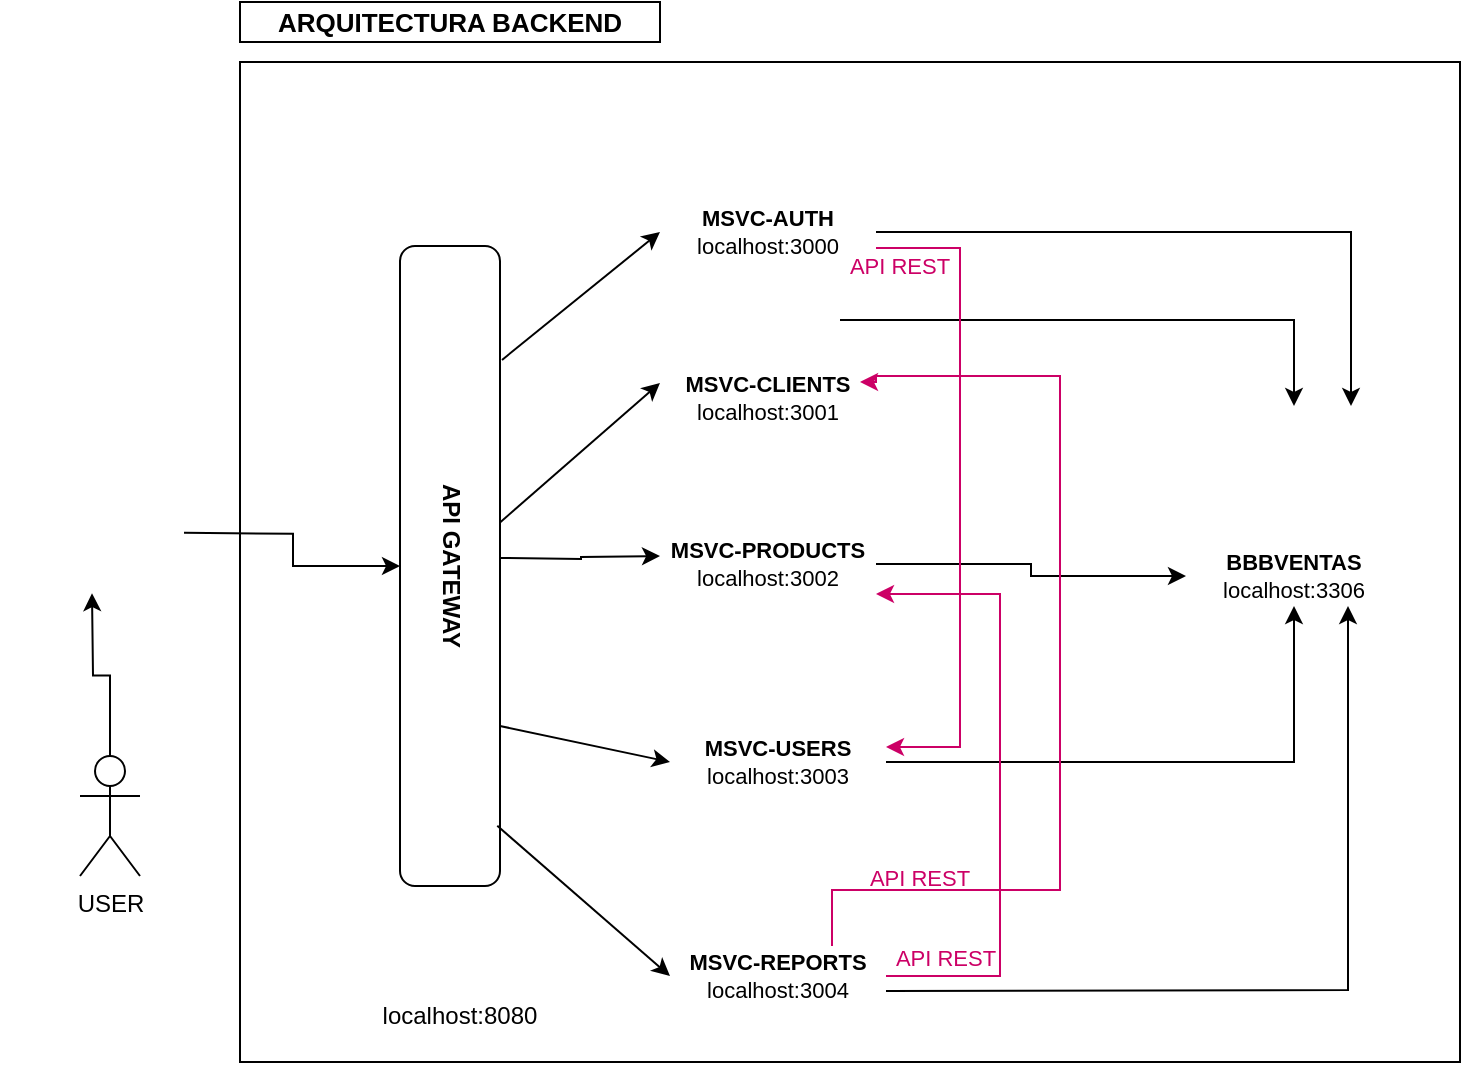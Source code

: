 <mxfile version="24.2.5" type="device">
  <diagram name="Página-1" id="1AcPv0p3frN0AQaaxFB1">
    <mxGraphModel dx="880" dy="524" grid="1" gridSize="10" guides="1" tooltips="1" connect="1" arrows="1" fold="1" page="1" pageScale="1" pageWidth="827" pageHeight="1169" math="0" shadow="0">
      <root>
        <mxCell id="0" />
        <mxCell id="1" parent="0" />
        <mxCell id="eFbo4K4t7LegAghHyoL2-27" value="" style="rounded=0;whiteSpace=wrap;html=1;" parent="1" vertex="1">
          <mxGeometry x="160" y="70" width="610" height="500" as="geometry" />
        </mxCell>
        <mxCell id="eFbo4K4t7LegAghHyoL2-19" value="" style="edgeStyle=orthogonalEdgeStyle;rounded=0;orthogonalLoop=1;jettySize=auto;html=1;" parent="1" source="eFbo4K4t7LegAghHyoL2-2" edge="1">
          <mxGeometry relative="1" as="geometry">
            <mxPoint x="86" y="335.59" as="targetPoint" />
          </mxGeometry>
        </mxCell>
        <mxCell id="eFbo4K4t7LegAghHyoL2-2" value="USER" style="shape=umlActor;verticalLabelPosition=bottom;verticalAlign=top;html=1;outlineConnect=0;" parent="1" vertex="1">
          <mxGeometry x="80" y="417" width="30" height="60" as="geometry" />
        </mxCell>
        <mxCell id="eFbo4K4t7LegAghHyoL2-21" value="" style="edgeStyle=orthogonalEdgeStyle;rounded=0;orthogonalLoop=1;jettySize=auto;html=1;" parent="1" edge="1">
          <mxGeometry relative="1" as="geometry">
            <mxPoint x="290" y="318" as="sourcePoint" />
            <mxPoint x="370" y="317" as="targetPoint" />
          </mxGeometry>
        </mxCell>
        <mxCell id="eFbo4K4t7LegAghHyoL2-6" value="API GATEWAY" style="rounded=1;whiteSpace=wrap;html=1;verticalAlign=middle;textDirection=vertical-lr;labelBackgroundColor=default;fontStyle=1" parent="1" vertex="1">
          <mxGeometry x="240" y="162" width="50" height="320" as="geometry" />
        </mxCell>
        <mxCell id="eFbo4K4t7LegAghHyoL2-7" value="localhost&lt;span style=&quot;background-color: initial;&quot;&gt;:8080&lt;/span&gt;" style="text;html=1;align=center;verticalAlign=middle;whiteSpace=wrap;rounded=0;" parent="1" vertex="1">
          <mxGeometry x="205" y="532" width="130" height="30" as="geometry" />
        </mxCell>
        <mxCell id="eFbo4K4t7LegAghHyoL2-24" style="edgeStyle=orthogonalEdgeStyle;rounded=0;orthogonalLoop=1;jettySize=auto;html=1;" parent="1" source="eFbo4K4t7LegAghHyoL2-9" target="eFbo4K4t7LegAghHyoL2-15" edge="1">
          <mxGeometry relative="1" as="geometry" />
        </mxCell>
        <mxCell id="eFbo4K4t7LegAghHyoL2-9" value="" style="shape=image;verticalLabelPosition=bottom;labelBackgroundColor=default;verticalAlign=top;aspect=fixed;imageAspect=0;image=https://pluralsight2.imgix.net/paths/images/nodejs-45adbe594d.png;" parent="1" vertex="1">
          <mxGeometry x="388" y="163" width="72" height="72" as="geometry" />
        </mxCell>
        <mxCell id="eFbo4K4t7LegAghHyoL2-10" value="MSVC-CLIENTS&lt;div&gt;&lt;span style=&quot;font-weight: normal;&quot;&gt;localhost:3001&lt;/span&gt;&lt;/div&gt;" style="text;html=1;align=center;verticalAlign=middle;whiteSpace=wrap;rounded=0;fontStyle=1;fontSize=11;" parent="1" vertex="1">
          <mxGeometry x="370" y="223" width="108" height="30" as="geometry" />
        </mxCell>
        <mxCell id="eFbo4K4t7LegAghHyoL2-11" value="" style="shape=image;verticalLabelPosition=bottom;labelBackgroundColor=default;verticalAlign=top;aspect=fixed;imageAspect=0;image=https://pluralsight2.imgix.net/paths/images/nodejs-45adbe594d.png;" parent="1" vertex="1">
          <mxGeometry x="388" y="245" width="72" height="72" as="geometry" />
        </mxCell>
        <mxCell id="eFbo4K4t7LegAghHyoL2-26" style="edgeStyle=orthogonalEdgeStyle;rounded=0;orthogonalLoop=1;jettySize=auto;html=1;" parent="1" source="eFbo4K4t7LegAghHyoL2-12" target="eFbo4K4t7LegAghHyoL2-16" edge="1">
          <mxGeometry relative="1" as="geometry" />
        </mxCell>
        <mxCell id="eFbo4K4t7LegAghHyoL2-12" value="MSVC-PRODUCTS&lt;div&gt;&lt;span style=&quot;font-weight: normal;&quot;&gt;localhost:3002&lt;/span&gt;&lt;/div&gt;" style="text;html=1;align=center;verticalAlign=middle;whiteSpace=wrap;rounded=0;fontStyle=1;fontSize=11;" parent="1" vertex="1">
          <mxGeometry x="370" y="306" width="108" height="30" as="geometry" />
        </mxCell>
        <mxCell id="eFbo4K4t7LegAghHyoL2-13" value="" style="shape=image;verticalLabelPosition=bottom;labelBackgroundColor=default;verticalAlign=top;aspect=fixed;imageAspect=0;image=https://pluralsight2.imgix.net/paths/images/nodejs-45adbe594d.png;" parent="1" vertex="1">
          <mxGeometry x="388" y="345" width="72" height="72" as="geometry" />
        </mxCell>
        <mxCell id="eFbo4K4t7LegAghHyoL2-25" style="edgeStyle=orthogonalEdgeStyle;rounded=0;orthogonalLoop=1;jettySize=auto;html=1;entryX=0.5;entryY=1;entryDx=0;entryDy=0;" parent="1" source="eFbo4K4t7LegAghHyoL2-14" target="eFbo4K4t7LegAghHyoL2-16" edge="1">
          <mxGeometry relative="1" as="geometry" />
        </mxCell>
        <mxCell id="eFbo4K4t7LegAghHyoL2-14" value="MSVC-USERS&lt;div&gt;&lt;span style=&quot;font-weight: normal;&quot;&gt;localhost:3003&lt;/span&gt;&lt;/div&gt;" style="text;html=1;align=center;verticalAlign=middle;whiteSpace=wrap;rounded=0;fontStyle=1;fontSize=11;" parent="1" vertex="1">
          <mxGeometry x="375" y="405" width="108" height="30" as="geometry" />
        </mxCell>
        <mxCell id="eFbo4K4t7LegAghHyoL2-15" value="" style="shape=image;verticalLabelPosition=bottom;labelBackgroundColor=default;verticalAlign=top;aspect=fixed;imageAspect=0;image=https://hoplasoftware.com/wp-content/uploads/2021/07/1024px-MySQL.ff87215b43fd7292af172e2a5d9b844217262571.png;" parent="1" vertex="1">
          <mxGeometry x="630" y="242" width="114" height="59.01" as="geometry" />
        </mxCell>
        <mxCell id="eFbo4K4t7LegAghHyoL2-16" value="&lt;div&gt;BBBVENTAS&lt;/div&gt;&lt;div&gt;&lt;span style=&quot;font-weight: normal;&quot;&gt;localhost:3306&lt;/span&gt;&lt;/div&gt;" style="text;html=1;align=center;verticalAlign=middle;whiteSpace=wrap;rounded=0;fontStyle=1;fontSize=11;" parent="1" vertex="1">
          <mxGeometry x="633" y="312" width="108" height="30" as="geometry" />
        </mxCell>
        <mxCell id="eFbo4K4t7LegAghHyoL2-17" value="" style="shape=image;verticalLabelPosition=bottom;labelBackgroundColor=default;verticalAlign=top;aspect=fixed;imageAspect=0;image=https://blog.geekhunter.com.br/wp-content/uploads/2020/07/pngwing.com_.png;" parent="1" vertex="1">
          <mxGeometry x="235" y="472" width="70" height="70" as="geometry" />
        </mxCell>
        <mxCell id="eFbo4K4t7LegAghHyoL2-20" value="" style="edgeStyle=orthogonalEdgeStyle;rounded=0;orthogonalLoop=1;jettySize=auto;html=1;" parent="1" target="eFbo4K4t7LegAghHyoL2-6" edge="1">
          <mxGeometry relative="1" as="geometry">
            <mxPoint x="132" y="305.4" as="sourcePoint" />
          </mxGeometry>
        </mxCell>
        <mxCell id="eFbo4K4t7LegAghHyoL2-18" value="" style="shape=image;verticalLabelPosition=bottom;labelBackgroundColor=default;verticalAlign=top;aspect=fixed;imageAspect=0;image=https://miro.medium.com/v2/resize:fit:522/0*Hdm7hBTZ-hKlbtlV.png;" parent="1" vertex="1">
          <mxGeometry x="40" y="267.78" width="92" height="60.45" as="geometry" />
        </mxCell>
        <mxCell id="eFbo4K4t7LegAghHyoL2-22" value="" style="endArrow=classic;html=1;rounded=0;entryX=0;entryY=0.25;entryDx=0;entryDy=0;" parent="1" source="eFbo4K4t7LegAghHyoL2-6" target="eFbo4K4t7LegAghHyoL2-10" edge="1">
          <mxGeometry width="50" height="50" relative="1" as="geometry">
            <mxPoint x="390" y="312" as="sourcePoint" />
            <mxPoint x="440" y="262" as="targetPoint" />
          </mxGeometry>
        </mxCell>
        <mxCell id="eFbo4K4t7LegAghHyoL2-23" value="" style="endArrow=classic;html=1;rounded=0;exitX=1;exitY=0.75;exitDx=0;exitDy=0;entryX=0;entryY=0.5;entryDx=0;entryDy=0;" parent="1" source="eFbo4K4t7LegAghHyoL2-6" target="eFbo4K4t7LegAghHyoL2-14" edge="1">
          <mxGeometry width="50" height="50" relative="1" as="geometry">
            <mxPoint x="390" y="312" as="sourcePoint" />
            <mxPoint x="440" y="262" as="targetPoint" />
          </mxGeometry>
        </mxCell>
        <mxCell id="eFbo4K4t7LegAghHyoL2-28" value="ARQUITECTURA BACKEND" style="text;html=1;align=center;verticalAlign=middle;whiteSpace=wrap;rounded=0;strokeColor=default;fontStyle=1;fontSize=13;fontFamily=Helvetica;" parent="1" vertex="1">
          <mxGeometry x="160" y="40" width="210" height="20" as="geometry" />
        </mxCell>
        <mxCell id="HRSi_v-hju0gznc666ZI-1" value="" style="shape=image;verticalLabelPosition=bottom;labelBackgroundColor=default;verticalAlign=top;aspect=fixed;imageAspect=0;image=https://pluralsight2.imgix.net/paths/images/nodejs-45adbe594d.png;" parent="1" vertex="1">
          <mxGeometry x="388" y="452" width="72" height="72" as="geometry" />
        </mxCell>
        <mxCell id="HRSi_v-hju0gznc666ZI-6" style="edgeStyle=orthogonalEdgeStyle;rounded=0;orthogonalLoop=1;jettySize=auto;html=1;entryX=1;entryY=1;entryDx=0;entryDy=0;strokeColor=#CC0066;" parent="1" source="HRSi_v-hju0gznc666ZI-2" target="eFbo4K4t7LegAghHyoL2-12" edge="1">
          <mxGeometry relative="1" as="geometry">
            <Array as="points">
              <mxPoint x="540" y="527" />
              <mxPoint x="540" y="336" />
            </Array>
          </mxGeometry>
        </mxCell>
        <mxCell id="HRSi_v-hju0gznc666ZI-2" value="MSVC-REPORTS&lt;div&gt;&lt;span style=&quot;font-weight: normal;&quot;&gt;localhost:3004&lt;/span&gt;&lt;/div&gt;" style="text;html=1;align=center;verticalAlign=middle;whiteSpace=wrap;rounded=0;fontStyle=1;fontSize=11;" parent="1" vertex="1">
          <mxGeometry x="375" y="512" width="108" height="30" as="geometry" />
        </mxCell>
        <mxCell id="HRSi_v-hju0gznc666ZI-3" value="" style="endArrow=classic;html=1;rounded=0;exitX=0.973;exitY=0.906;exitDx=0;exitDy=0;exitPerimeter=0;entryX=0;entryY=0.5;entryDx=0;entryDy=0;" parent="1" source="eFbo4K4t7LegAghHyoL2-6" target="HRSi_v-hju0gznc666ZI-2" edge="1">
          <mxGeometry width="50" height="50" relative="1" as="geometry">
            <mxPoint x="580" y="434" as="sourcePoint" />
            <mxPoint x="630" y="384" as="targetPoint" />
          </mxGeometry>
        </mxCell>
        <mxCell id="HRSi_v-hju0gznc666ZI-4" value="" style="endArrow=classic;html=1;rounded=0;exitX=1;exitY=0.75;exitDx=0;exitDy=0;entryX=0.75;entryY=1;entryDx=0;entryDy=0;" parent="1" source="HRSi_v-hju0gznc666ZI-2" target="eFbo4K4t7LegAghHyoL2-16" edge="1">
          <mxGeometry width="50" height="50" relative="1" as="geometry">
            <mxPoint x="550" y="434" as="sourcePoint" />
            <mxPoint x="600" y="384" as="targetPoint" />
            <Array as="points">
              <mxPoint x="714" y="534" />
            </Array>
          </mxGeometry>
        </mxCell>
        <mxCell id="HRSi_v-hju0gznc666ZI-7" style="edgeStyle=orthogonalEdgeStyle;rounded=0;orthogonalLoop=1;jettySize=auto;html=1;strokeColor=#CC0066;exitX=0.75;exitY=0;exitDx=0;exitDy=0;" parent="1" source="HRSi_v-hju0gznc666ZI-2" edge="1">
          <mxGeometry relative="1" as="geometry">
            <mxPoint x="493" y="537" as="sourcePoint" />
            <mxPoint x="470" y="230" as="targetPoint" />
            <Array as="points">
              <mxPoint x="456" y="484" />
              <mxPoint x="570" y="484" />
              <mxPoint x="570" y="227" />
              <mxPoint x="478" y="227" />
            </Array>
          </mxGeometry>
        </mxCell>
        <mxCell id="HRSi_v-hju0gznc666ZI-8" value="&lt;font style=&quot;font-size: 11px;&quot; color=&quot;#cc0066&quot;&gt;API REST&lt;/font&gt;" style="text;html=1;align=center;verticalAlign=middle;whiteSpace=wrap;rounded=0;" parent="1" vertex="1">
          <mxGeometry x="470" y="463" width="60" height="30" as="geometry" />
        </mxCell>
        <mxCell id="HRSi_v-hju0gznc666ZI-9" value="&lt;font style=&quot;font-size: 11px;&quot; color=&quot;#cc0066&quot;&gt;API REST&lt;/font&gt;" style="text;html=1;align=center;verticalAlign=middle;whiteSpace=wrap;rounded=0;" parent="1" vertex="1">
          <mxGeometry x="483" y="503" width="60" height="30" as="geometry" />
        </mxCell>
        <mxCell id="mXvPHdixJxabdLejCtBu-2" value="" style="shape=image;verticalLabelPosition=bottom;labelBackgroundColor=default;verticalAlign=top;aspect=fixed;imageAspect=0;image=https://pluralsight2.imgix.net/paths/images/nodejs-45adbe594d.png;" vertex="1" parent="1">
          <mxGeometry x="388" y="80" width="72" height="72" as="geometry" />
        </mxCell>
        <mxCell id="mXvPHdixJxabdLejCtBu-5" style="edgeStyle=orthogonalEdgeStyle;rounded=0;orthogonalLoop=1;jettySize=auto;html=1;entryX=0.75;entryY=0;entryDx=0;entryDy=0;" edge="1" parent="1" source="mXvPHdixJxabdLejCtBu-3" target="eFbo4K4t7LegAghHyoL2-15">
          <mxGeometry relative="1" as="geometry" />
        </mxCell>
        <mxCell id="mXvPHdixJxabdLejCtBu-6" style="edgeStyle=orthogonalEdgeStyle;rounded=0;orthogonalLoop=1;jettySize=auto;html=1;entryX=1;entryY=0.25;entryDx=0;entryDy=0;strokeColor=#CC0066;" edge="1" parent="1" source="mXvPHdixJxabdLejCtBu-3" target="eFbo4K4t7LegAghHyoL2-14">
          <mxGeometry relative="1" as="geometry">
            <Array as="points">
              <mxPoint x="520" y="163" />
              <mxPoint x="520" y="413" />
            </Array>
          </mxGeometry>
        </mxCell>
        <mxCell id="mXvPHdixJxabdLejCtBu-3" value="MSVC-AUTH&lt;div&gt;&lt;span style=&quot;font-weight: normal;&quot;&gt;localhost:3000&lt;/span&gt;&lt;/div&gt;" style="text;html=1;align=center;verticalAlign=middle;whiteSpace=wrap;rounded=0;fontStyle=1;fontSize=11;" vertex="1" parent="1">
          <mxGeometry x="370" y="140" width="108" height="30" as="geometry" />
        </mxCell>
        <mxCell id="mXvPHdixJxabdLejCtBu-4" value="" style="endArrow=classic;html=1;rounded=0;exitX=1.02;exitY=0.178;exitDx=0;exitDy=0;exitPerimeter=0;entryX=0;entryY=0.5;entryDx=0;entryDy=0;" edge="1" parent="1" source="eFbo4K4t7LegAghHyoL2-6" target="mXvPHdixJxabdLejCtBu-3">
          <mxGeometry width="50" height="50" relative="1" as="geometry">
            <mxPoint x="390" y="350" as="sourcePoint" />
            <mxPoint x="440" y="300" as="targetPoint" />
          </mxGeometry>
        </mxCell>
        <mxCell id="mXvPHdixJxabdLejCtBu-7" value="&lt;font style=&quot;font-size: 11px;&quot; color=&quot;#cc0066&quot;&gt;API REST&lt;/font&gt;" style="text;html=1;align=center;verticalAlign=middle;whiteSpace=wrap;rounded=0;" vertex="1" parent="1">
          <mxGeometry x="460" y="160" width="60" height="23" as="geometry" />
        </mxCell>
      </root>
    </mxGraphModel>
  </diagram>
</mxfile>
